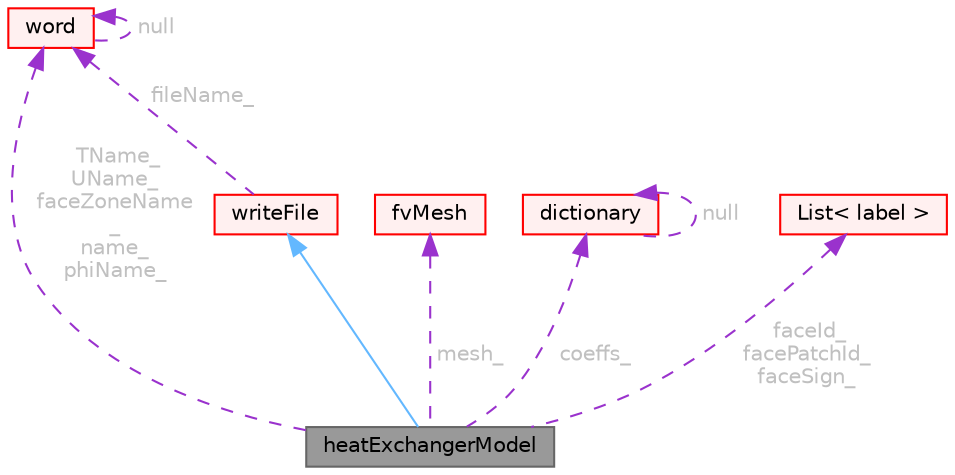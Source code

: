 digraph "heatExchangerModel"
{
 // LATEX_PDF_SIZE
  bgcolor="transparent";
  edge [fontname=Helvetica,fontsize=10,labelfontname=Helvetica,labelfontsize=10];
  node [fontname=Helvetica,fontsize=10,shape=box,height=0.2,width=0.4];
  Node1 [id="Node000001",label="heatExchangerModel",height=0.2,width=0.4,color="gray40", fillcolor="grey60", style="filled", fontcolor="black",tooltip="Base class for heat exchanger models to handle various characteristics for the heatExchangerSource fv..."];
  Node2 -> Node1 [id="edge1_Node000001_Node000002",dir="back",color="steelblue1",style="solid",tooltip=" "];
  Node2 [id="Node000002",label="writeFile",height=0.2,width=0.4,color="red", fillcolor="#FFF0F0", style="filled",URL="$classFoam_1_1functionObjects_1_1writeFile.html",tooltip="Base class for writing single files from the function objects."];
  Node15 -> Node2 [id="edge2_Node000002_Node000015",dir="back",color="darkorchid3",style="dashed",tooltip=" ",label=" fileName_",fontcolor="grey" ];
  Node15 [id="Node000015",label="word",height=0.2,width=0.4,color="red", fillcolor="#FFF0F0", style="filled",URL="$classFoam_1_1word.html",tooltip="A class for handling words, derived from Foam::string."];
  Node15 -> Node15 [id="edge3_Node000015_Node000015",dir="back",color="darkorchid3",style="dashed",tooltip=" ",label=" null",fontcolor="grey" ];
  Node18 -> Node1 [id="edge4_Node000001_Node000018",dir="back",color="darkorchid3",style="dashed",tooltip=" ",label=" mesh_",fontcolor="grey" ];
  Node18 [id="Node000018",label="fvMesh",height=0.2,width=0.4,color="red", fillcolor="#FFF0F0", style="filled",URL="$classFoam_1_1fvMesh.html",tooltip="Mesh data needed to do the Finite Volume discretisation."];
  Node26 -> Node1 [id="edge5_Node000001_Node000026",dir="back",color="darkorchid3",style="dashed",tooltip=" ",label=" coeffs_",fontcolor="grey" ];
  Node26 [id="Node000026",label="dictionary",height=0.2,width=0.4,color="red", fillcolor="#FFF0F0", style="filled",URL="$classFoam_1_1dictionary.html",tooltip="A list of keyword definitions, which are a keyword followed by a number of values (eg,..."];
  Node26 -> Node26 [id="edge6_Node000026_Node000026",dir="back",color="darkorchid3",style="dashed",tooltip=" ",label=" null",fontcolor="grey" ];
  Node15 -> Node1 [id="edge7_Node000001_Node000015",dir="back",color="darkorchid3",style="dashed",tooltip=" ",label=" TName_\nUName_\nfaceZoneName\l_\nname_\nphiName_",fontcolor="grey" ];
  Node58 -> Node1 [id="edge8_Node000001_Node000058",dir="back",color="darkorchid3",style="dashed",tooltip=" ",label=" faceId_\nfacePatchId_\nfaceSign_",fontcolor="grey" ];
  Node58 [id="Node000058",label="List\< label \>",height=0.2,width=0.4,color="red", fillcolor="#FFF0F0", style="filled",URL="$classFoam_1_1List.html",tooltip=" "];
}
